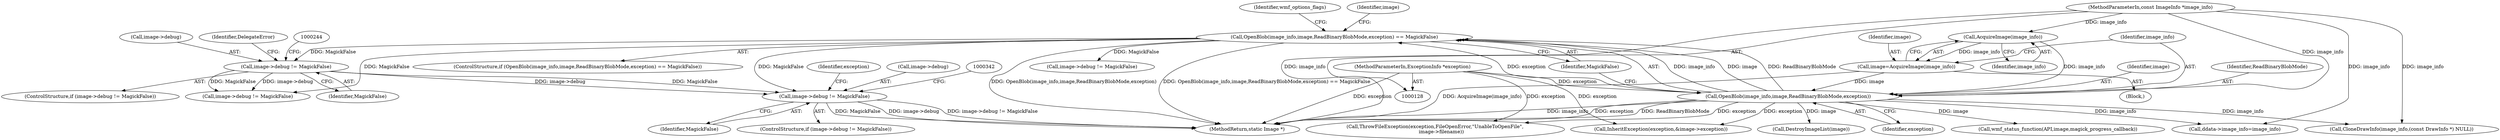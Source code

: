digraph "0_ImageMagick_f6e9d0d9955e85bdd7540b251cd50d598dacc5e6_74@pointer" {
"1000335" [label="(Call,image->debug != MagickFalse)"];
"1000237" [label="(Call,image->debug != MagickFalse)"];
"1000165" [label="(Call,OpenBlob(image_info,image,ReadBinaryBlobMode,exception) == MagickFalse)"];
"1000166" [label="(Call,OpenBlob(image_info,image,ReadBinaryBlobMode,exception))"];
"1000162" [label="(Call,AcquireImage(image_info))"];
"1000129" [label="(MethodParameterIn,const ImageInfo *image_info)"];
"1000160" [label="(Call,image=AcquireImage(image_info))"];
"1000130" [label="(MethodParameterIn,ExceptionInfo *exception)"];
"1000160" [label="(Call,image=AcquireImage(image_info))"];
"1000241" [label="(Identifier,MagickFalse)"];
"1000909" [label="(Call,InheritException(exception,&image->exception))"];
"1000236" [label="(ControlStructure,if (image->debug != MagickFalse))"];
"1000354" [label="(Identifier,exception)"];
"1000336" [label="(Call,image->debug)"];
"1000335" [label="(Call,image->debug != MagickFalse)"];
"1000201" [label="(Identifier,wmf_options_flags)"];
"1000130" [label="(MethodParameterIn,ExceptionInfo *exception)"];
"1000164" [label="(ControlStructure,if (OpenBlob(image_info,image,ReadBinaryBlobMode,exception) == MagickFalse))"];
"1000168" [label="(Identifier,image)"];
"1000162" [label="(Call,AcquireImage(image_info))"];
"1000171" [label="(Identifier,MagickFalse)"];
"1000169" [label="(Identifier,ReadBinaryBlobMode)"];
"1000194" [label="(Call,DestroyImageList(image))"];
"1000129" [label="(MethodParameterIn,const ImageInfo *image_info)"];
"1000334" [label="(ControlStructure,if (image->debug != MagickFalse))"];
"1000238" [label="(Call,image->debug)"];
"1000176" [label="(Identifier,image)"];
"1000271" [label="(Call,ddata->image_info=image_info)"];
"1000131" [label="(Block,)"];
"1000161" [label="(Identifier,image)"];
"1000280" [label="(Call,CloneDrawInfo(image_info,(const DrawInfo *) NULL))"];
"1000353" [label="(Call,ThrowFileException(exception,FileOpenError,\"UnableToOpenFile\",\n        image->filename))"];
"1000174" [label="(Call,image->debug != MagickFalse)"];
"1001050" [label="(MethodReturn,static Image *)"];
"1000369" [label="(Call,image->debug != MagickFalse)"];
"1000237" [label="(Call,image->debug != MagickFalse)"];
"1000256" [label="(Identifier,DelegateError)"];
"1000163" [label="(Identifier,image_info)"];
"1000166" [label="(Call,OpenBlob(image_info,image,ReadBinaryBlobMode,exception))"];
"1000165" [label="(Call,OpenBlob(image_info,image,ReadBinaryBlobMode,exception) == MagickFalse)"];
"1000339" [label="(Identifier,MagickFalse)"];
"1000170" [label="(Identifier,exception)"];
"1000167" [label="(Identifier,image_info)"];
"1000258" [label="(Call,wmf_status_function(API,image,magick_progress_callback))"];
"1000335" -> "1000334"  [label="AST: "];
"1000335" -> "1000339"  [label="CFG: "];
"1000336" -> "1000335"  [label="AST: "];
"1000339" -> "1000335"  [label="AST: "];
"1000342" -> "1000335"  [label="CFG: "];
"1000354" -> "1000335"  [label="CFG: "];
"1000335" -> "1001050"  [label="DDG: MagickFalse"];
"1000335" -> "1001050"  [label="DDG: image->debug"];
"1000335" -> "1001050"  [label="DDG: image->debug != MagickFalse"];
"1000237" -> "1000335"  [label="DDG: image->debug"];
"1000237" -> "1000335"  [label="DDG: MagickFalse"];
"1000165" -> "1000335"  [label="DDG: MagickFalse"];
"1000237" -> "1000236"  [label="AST: "];
"1000237" -> "1000241"  [label="CFG: "];
"1000238" -> "1000237"  [label="AST: "];
"1000241" -> "1000237"  [label="AST: "];
"1000244" -> "1000237"  [label="CFG: "];
"1000256" -> "1000237"  [label="CFG: "];
"1000165" -> "1000237"  [label="DDG: MagickFalse"];
"1000237" -> "1000369"  [label="DDG: image->debug"];
"1000237" -> "1000369"  [label="DDG: MagickFalse"];
"1000165" -> "1000164"  [label="AST: "];
"1000165" -> "1000171"  [label="CFG: "];
"1000166" -> "1000165"  [label="AST: "];
"1000171" -> "1000165"  [label="AST: "];
"1000176" -> "1000165"  [label="CFG: "];
"1000201" -> "1000165"  [label="CFG: "];
"1000165" -> "1001050"  [label="DDG: OpenBlob(image_info,image,ReadBinaryBlobMode,exception)"];
"1000165" -> "1001050"  [label="DDG: OpenBlob(image_info,image,ReadBinaryBlobMode,exception) == MagickFalse"];
"1000166" -> "1000165"  [label="DDG: image_info"];
"1000166" -> "1000165"  [label="DDG: image"];
"1000166" -> "1000165"  [label="DDG: ReadBinaryBlobMode"];
"1000166" -> "1000165"  [label="DDG: exception"];
"1000165" -> "1000174"  [label="DDG: MagickFalse"];
"1000165" -> "1000369"  [label="DDG: MagickFalse"];
"1000166" -> "1000170"  [label="CFG: "];
"1000167" -> "1000166"  [label="AST: "];
"1000168" -> "1000166"  [label="AST: "];
"1000169" -> "1000166"  [label="AST: "];
"1000170" -> "1000166"  [label="AST: "];
"1000171" -> "1000166"  [label="CFG: "];
"1000166" -> "1001050"  [label="DDG: ReadBinaryBlobMode"];
"1000166" -> "1001050"  [label="DDG: image_info"];
"1000166" -> "1001050"  [label="DDG: exception"];
"1000162" -> "1000166"  [label="DDG: image_info"];
"1000129" -> "1000166"  [label="DDG: image_info"];
"1000160" -> "1000166"  [label="DDG: image"];
"1000130" -> "1000166"  [label="DDG: exception"];
"1000166" -> "1000194"  [label="DDG: image"];
"1000166" -> "1000258"  [label="DDG: image"];
"1000166" -> "1000271"  [label="DDG: image_info"];
"1000166" -> "1000280"  [label="DDG: image_info"];
"1000166" -> "1000353"  [label="DDG: exception"];
"1000166" -> "1000909"  [label="DDG: exception"];
"1000162" -> "1000160"  [label="AST: "];
"1000162" -> "1000163"  [label="CFG: "];
"1000163" -> "1000162"  [label="AST: "];
"1000160" -> "1000162"  [label="CFG: "];
"1000162" -> "1000160"  [label="DDG: image_info"];
"1000129" -> "1000162"  [label="DDG: image_info"];
"1000129" -> "1000128"  [label="AST: "];
"1000129" -> "1001050"  [label="DDG: image_info"];
"1000129" -> "1000271"  [label="DDG: image_info"];
"1000129" -> "1000280"  [label="DDG: image_info"];
"1000160" -> "1000131"  [label="AST: "];
"1000161" -> "1000160"  [label="AST: "];
"1000167" -> "1000160"  [label="CFG: "];
"1000160" -> "1001050"  [label="DDG: AcquireImage(image_info)"];
"1000130" -> "1000128"  [label="AST: "];
"1000130" -> "1001050"  [label="DDG: exception"];
"1000130" -> "1000353"  [label="DDG: exception"];
"1000130" -> "1000909"  [label="DDG: exception"];
}
